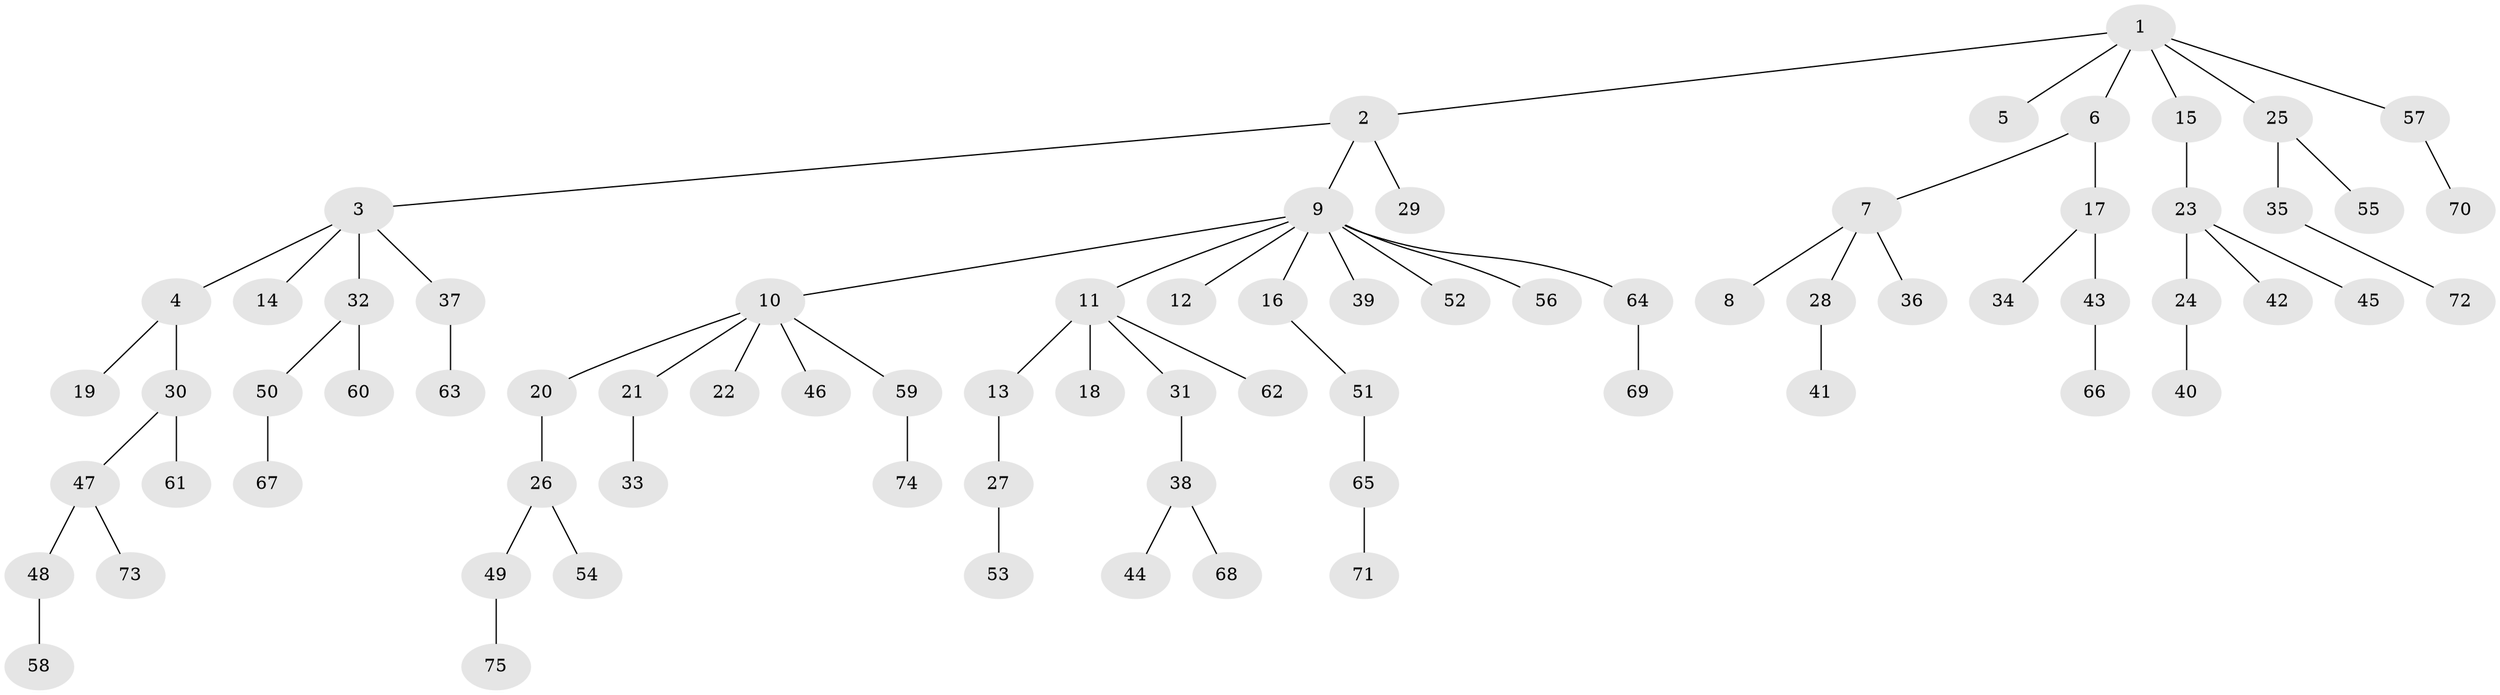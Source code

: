// Generated by graph-tools (version 1.1) at 2025/11/02/27/25 16:11:26]
// undirected, 75 vertices, 74 edges
graph export_dot {
graph [start="1"]
  node [color=gray90,style=filled];
  1;
  2;
  3;
  4;
  5;
  6;
  7;
  8;
  9;
  10;
  11;
  12;
  13;
  14;
  15;
  16;
  17;
  18;
  19;
  20;
  21;
  22;
  23;
  24;
  25;
  26;
  27;
  28;
  29;
  30;
  31;
  32;
  33;
  34;
  35;
  36;
  37;
  38;
  39;
  40;
  41;
  42;
  43;
  44;
  45;
  46;
  47;
  48;
  49;
  50;
  51;
  52;
  53;
  54;
  55;
  56;
  57;
  58;
  59;
  60;
  61;
  62;
  63;
  64;
  65;
  66;
  67;
  68;
  69;
  70;
  71;
  72;
  73;
  74;
  75;
  1 -- 2;
  1 -- 5;
  1 -- 6;
  1 -- 15;
  1 -- 25;
  1 -- 57;
  2 -- 3;
  2 -- 9;
  2 -- 29;
  3 -- 4;
  3 -- 14;
  3 -- 32;
  3 -- 37;
  4 -- 19;
  4 -- 30;
  6 -- 7;
  6 -- 17;
  7 -- 8;
  7 -- 28;
  7 -- 36;
  9 -- 10;
  9 -- 11;
  9 -- 12;
  9 -- 16;
  9 -- 39;
  9 -- 52;
  9 -- 56;
  9 -- 64;
  10 -- 20;
  10 -- 21;
  10 -- 22;
  10 -- 46;
  10 -- 59;
  11 -- 13;
  11 -- 18;
  11 -- 31;
  11 -- 62;
  13 -- 27;
  15 -- 23;
  16 -- 51;
  17 -- 34;
  17 -- 43;
  20 -- 26;
  21 -- 33;
  23 -- 24;
  23 -- 42;
  23 -- 45;
  24 -- 40;
  25 -- 35;
  25 -- 55;
  26 -- 49;
  26 -- 54;
  27 -- 53;
  28 -- 41;
  30 -- 47;
  30 -- 61;
  31 -- 38;
  32 -- 50;
  32 -- 60;
  35 -- 72;
  37 -- 63;
  38 -- 44;
  38 -- 68;
  43 -- 66;
  47 -- 48;
  47 -- 73;
  48 -- 58;
  49 -- 75;
  50 -- 67;
  51 -- 65;
  57 -- 70;
  59 -- 74;
  64 -- 69;
  65 -- 71;
}
